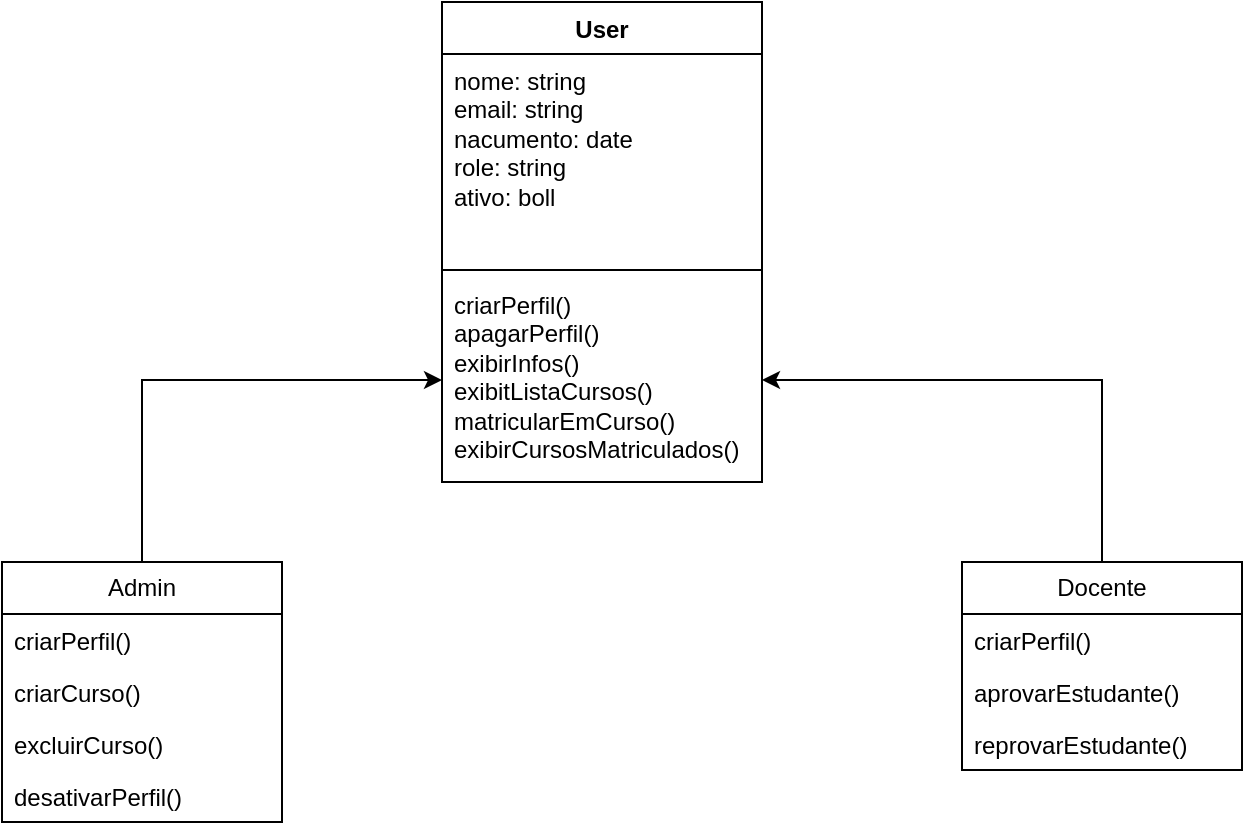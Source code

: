 <mxfile version="24.5.3" type="device">
  <diagram name="Page-1" id="RhQuIHbkrNwRxllHBiKT">
    <mxGraphModel dx="943" dy="578" grid="1" gridSize="10" guides="1" tooltips="1" connect="1" arrows="1" fold="1" page="1" pageScale="1" pageWidth="850" pageHeight="1100" math="0" shadow="0">
      <root>
        <mxCell id="0" />
        <mxCell id="1" parent="0" />
        <mxCell id="Sxg9vAeQzo1UGuNZ-Eux-1" value="User" style="swimlane;fontStyle=1;align=center;verticalAlign=top;childLayout=stackLayout;horizontal=1;startSize=26;horizontalStack=0;resizeParent=1;resizeParentMax=0;resizeLast=0;collapsible=1;marginBottom=0;whiteSpace=wrap;html=1;" vertex="1" parent="1">
          <mxGeometry x="310" y="80" width="160" height="240" as="geometry" />
        </mxCell>
        <mxCell id="Sxg9vAeQzo1UGuNZ-Eux-2" value="nome: string&lt;div&gt;email: string&lt;/div&gt;&lt;div&gt;nacumento: date&lt;/div&gt;&lt;div&gt;role: string&lt;/div&gt;&lt;div&gt;ativo: boll&lt;/div&gt;" style="text;strokeColor=none;fillColor=none;align=left;verticalAlign=top;spacingLeft=4;spacingRight=4;overflow=hidden;rotatable=0;points=[[0,0.5],[1,0.5]];portConstraint=eastwest;whiteSpace=wrap;html=1;" vertex="1" parent="Sxg9vAeQzo1UGuNZ-Eux-1">
          <mxGeometry y="26" width="160" height="104" as="geometry" />
        </mxCell>
        <mxCell id="Sxg9vAeQzo1UGuNZ-Eux-3" value="" style="line;strokeWidth=1;fillColor=none;align=left;verticalAlign=middle;spacingTop=-1;spacingLeft=3;spacingRight=3;rotatable=0;labelPosition=right;points=[];portConstraint=eastwest;strokeColor=inherit;" vertex="1" parent="Sxg9vAeQzo1UGuNZ-Eux-1">
          <mxGeometry y="130" width="160" height="8" as="geometry" />
        </mxCell>
        <mxCell id="Sxg9vAeQzo1UGuNZ-Eux-4" value="criarPerfil()&lt;div&gt;apagarPerfil()&lt;/div&gt;&lt;div&gt;exibirInfos()&lt;/div&gt;&lt;div&gt;exibitListaCursos()&lt;/div&gt;&lt;div&gt;matricularEmCurso()&lt;/div&gt;&lt;div&gt;exibirCursosMatriculados()&lt;/div&gt;" style="text;strokeColor=none;fillColor=none;align=left;verticalAlign=top;spacingLeft=4;spacingRight=4;overflow=hidden;rotatable=0;points=[[0,0.5],[1,0.5]];portConstraint=eastwest;whiteSpace=wrap;html=1;" vertex="1" parent="Sxg9vAeQzo1UGuNZ-Eux-1">
          <mxGeometry y="138" width="160" height="102" as="geometry" />
        </mxCell>
        <mxCell id="Sxg9vAeQzo1UGuNZ-Eux-16" style="edgeStyle=orthogonalEdgeStyle;rounded=0;orthogonalLoop=1;jettySize=auto;html=1;entryX=0;entryY=0.5;entryDx=0;entryDy=0;" edge="1" parent="1" source="Sxg9vAeQzo1UGuNZ-Eux-5" target="Sxg9vAeQzo1UGuNZ-Eux-4">
          <mxGeometry relative="1" as="geometry" />
        </mxCell>
        <mxCell id="Sxg9vAeQzo1UGuNZ-Eux-5" value="Admin" style="swimlane;fontStyle=0;childLayout=stackLayout;horizontal=1;startSize=26;fillColor=none;horizontalStack=0;resizeParent=1;resizeParentMax=0;resizeLast=0;collapsible=1;marginBottom=0;whiteSpace=wrap;html=1;" vertex="1" parent="1">
          <mxGeometry x="90" y="360" width="140" height="130" as="geometry" />
        </mxCell>
        <mxCell id="Sxg9vAeQzo1UGuNZ-Eux-6" value="criarPerfil()" style="text;strokeColor=none;fillColor=none;align=left;verticalAlign=top;spacingLeft=4;spacingRight=4;overflow=hidden;rotatable=0;points=[[0,0.5],[1,0.5]];portConstraint=eastwest;whiteSpace=wrap;html=1;" vertex="1" parent="Sxg9vAeQzo1UGuNZ-Eux-5">
          <mxGeometry y="26" width="140" height="26" as="geometry" />
        </mxCell>
        <mxCell id="Sxg9vAeQzo1UGuNZ-Eux-7" value="criarCurso()" style="text;strokeColor=none;fillColor=none;align=left;verticalAlign=top;spacingLeft=4;spacingRight=4;overflow=hidden;rotatable=0;points=[[0,0.5],[1,0.5]];portConstraint=eastwest;whiteSpace=wrap;html=1;" vertex="1" parent="Sxg9vAeQzo1UGuNZ-Eux-5">
          <mxGeometry y="52" width="140" height="26" as="geometry" />
        </mxCell>
        <mxCell id="Sxg9vAeQzo1UGuNZ-Eux-8" value="excluirCurso()" style="text;strokeColor=none;fillColor=none;align=left;verticalAlign=top;spacingLeft=4;spacingRight=4;overflow=hidden;rotatable=0;points=[[0,0.5],[1,0.5]];portConstraint=eastwest;whiteSpace=wrap;html=1;" vertex="1" parent="Sxg9vAeQzo1UGuNZ-Eux-5">
          <mxGeometry y="78" width="140" height="26" as="geometry" />
        </mxCell>
        <mxCell id="Sxg9vAeQzo1UGuNZ-Eux-15" value="desativarPerfil()" style="text;strokeColor=none;fillColor=none;align=left;verticalAlign=top;spacingLeft=4;spacingRight=4;overflow=hidden;rotatable=0;points=[[0,0.5],[1,0.5]];portConstraint=eastwest;whiteSpace=wrap;html=1;" vertex="1" parent="Sxg9vAeQzo1UGuNZ-Eux-5">
          <mxGeometry y="104" width="140" height="26" as="geometry" />
        </mxCell>
        <mxCell id="Sxg9vAeQzo1UGuNZ-Eux-17" style="edgeStyle=orthogonalEdgeStyle;rounded=0;orthogonalLoop=1;jettySize=auto;html=1;entryX=1;entryY=0.5;entryDx=0;entryDy=0;" edge="1" parent="1" source="Sxg9vAeQzo1UGuNZ-Eux-9" target="Sxg9vAeQzo1UGuNZ-Eux-4">
          <mxGeometry relative="1" as="geometry" />
        </mxCell>
        <mxCell id="Sxg9vAeQzo1UGuNZ-Eux-9" value="Docente" style="swimlane;fontStyle=0;childLayout=stackLayout;horizontal=1;startSize=26;fillColor=none;horizontalStack=0;resizeParent=1;resizeParentMax=0;resizeLast=0;collapsible=1;marginBottom=0;whiteSpace=wrap;html=1;" vertex="1" parent="1">
          <mxGeometry x="570" y="360" width="140" height="104" as="geometry" />
        </mxCell>
        <mxCell id="Sxg9vAeQzo1UGuNZ-Eux-10" value="criarPerfil()" style="text;strokeColor=none;fillColor=none;align=left;verticalAlign=top;spacingLeft=4;spacingRight=4;overflow=hidden;rotatable=0;points=[[0,0.5],[1,0.5]];portConstraint=eastwest;whiteSpace=wrap;html=1;" vertex="1" parent="Sxg9vAeQzo1UGuNZ-Eux-9">
          <mxGeometry y="26" width="140" height="26" as="geometry" />
        </mxCell>
        <mxCell id="Sxg9vAeQzo1UGuNZ-Eux-11" value="aprovarEstudante()" style="text;strokeColor=none;fillColor=none;align=left;verticalAlign=top;spacingLeft=4;spacingRight=4;overflow=hidden;rotatable=0;points=[[0,0.5],[1,0.5]];portConstraint=eastwest;whiteSpace=wrap;html=1;" vertex="1" parent="Sxg9vAeQzo1UGuNZ-Eux-9">
          <mxGeometry y="52" width="140" height="26" as="geometry" />
        </mxCell>
        <mxCell id="Sxg9vAeQzo1UGuNZ-Eux-12" value="reprovarEstudante()" style="text;strokeColor=none;fillColor=none;align=left;verticalAlign=top;spacingLeft=4;spacingRight=4;overflow=hidden;rotatable=0;points=[[0,0.5],[1,0.5]];portConstraint=eastwest;whiteSpace=wrap;html=1;" vertex="1" parent="Sxg9vAeQzo1UGuNZ-Eux-9">
          <mxGeometry y="78" width="140" height="26" as="geometry" />
        </mxCell>
      </root>
    </mxGraphModel>
  </diagram>
</mxfile>
